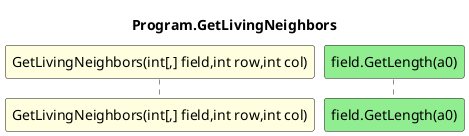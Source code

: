@startuml Program.GetLivingNeighbors
title Program.GetLivingNeighbors
participant "GetLivingNeighbors(int[,] field,int row,int col)" as GetLivingNeighbors_p0_p1_p2 #LightYellow
participant "field.GetLength(a0)" as field.GetLength_a0 #LightGreen
autonumber
@enduml
